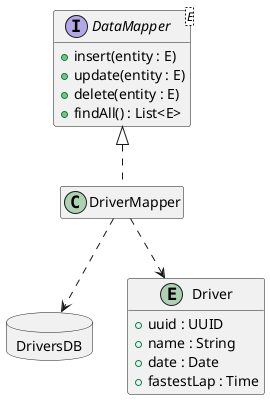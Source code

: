 @startuml


    hide empty members

    interface DataMapper <E> {
        + insert(entity : E)  
        + update(entity : E)  
        + delete(entity : E)  
        + findAll() : List<E>         
    }

    class DriverMapper implements DataMapper

    entity Driver {
        + uuid : UUID
        + name : String
        + date : Date
        + fastestLap : Time
    }

    package DriversDB <<Database>> {

    }

    DriverMapper ..> Driver
    DriverMapper ..> DriversDB

@enduml